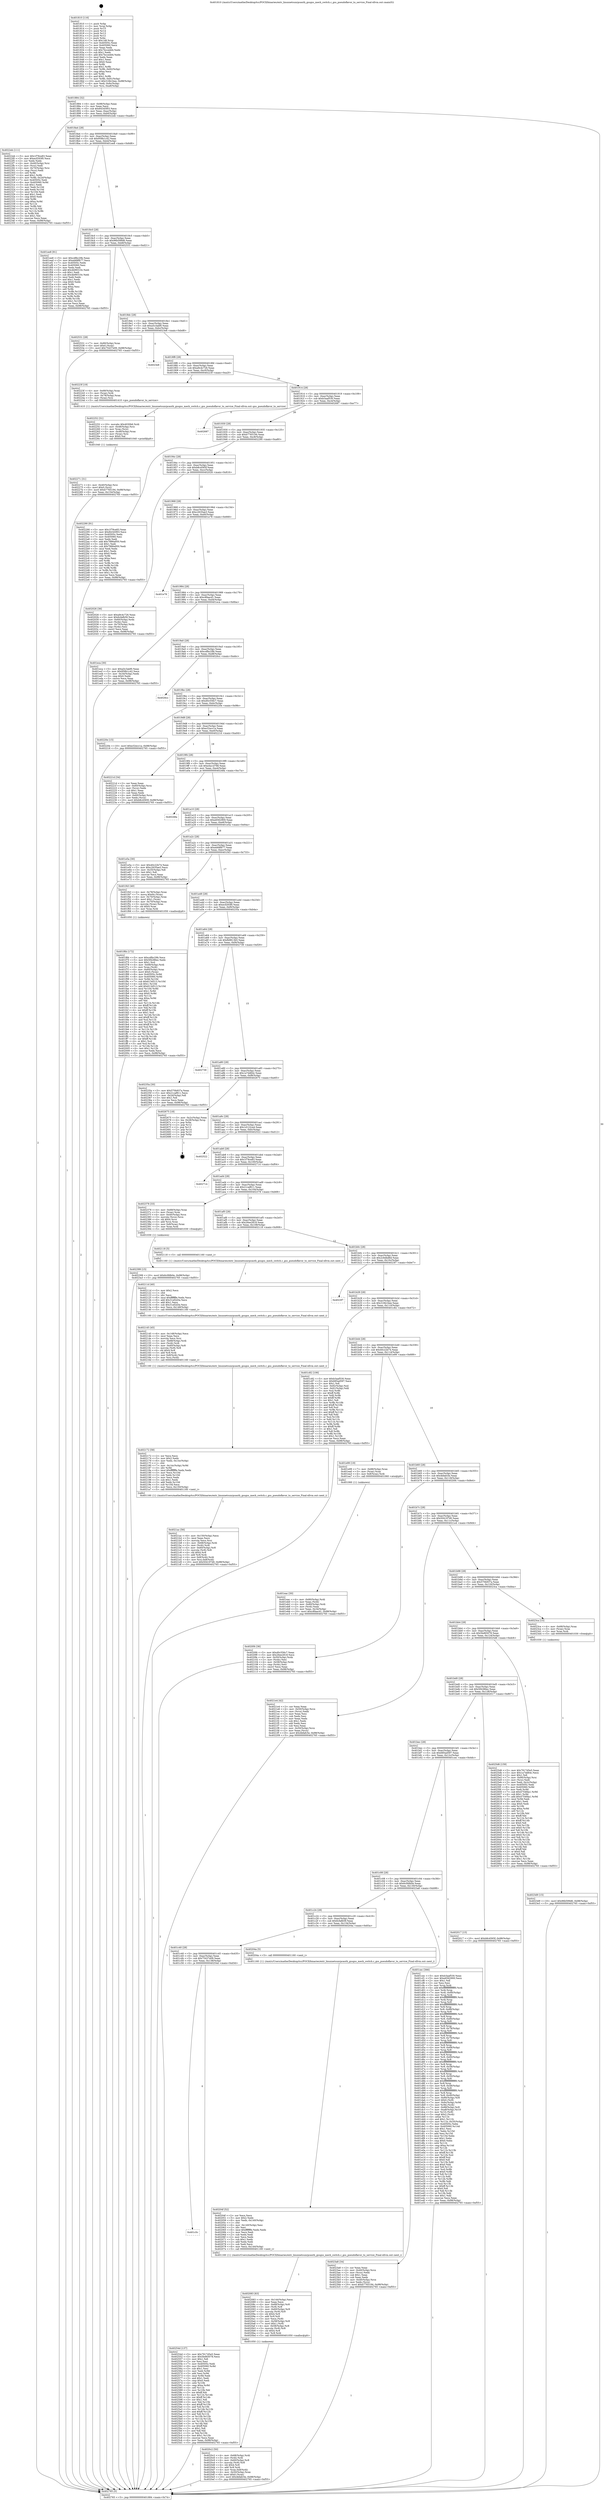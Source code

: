 digraph "0x401810" {
  label = "0x401810 (/mnt/c/Users/mathe/Desktop/tcc/POCII/binaries/extr_linuxnetsunrpcauth_gssgss_mech_switch.c_gss_pseudoflavor_to_service_Final-ollvm.out::main(0))"
  labelloc = "t"
  node[shape=record]

  Entry [label="",width=0.3,height=0.3,shape=circle,fillcolor=black,style=filled]
  "0x401884" [label="{
     0x401884 [32]\l
     | [instrs]\l
     &nbsp;&nbsp;0x401884 \<+6\>: mov -0x98(%rbp),%eax\l
     &nbsp;&nbsp;0x40188a \<+2\>: mov %eax,%ecx\l
     &nbsp;&nbsp;0x40188c \<+6\>: sub $0x84345f03,%ecx\l
     &nbsp;&nbsp;0x401892 \<+6\>: mov %eax,-0xac(%rbp)\l
     &nbsp;&nbsp;0x401898 \<+6\>: mov %ecx,-0xb0(%rbp)\l
     &nbsp;&nbsp;0x40189e \<+6\>: je 00000000004022eb \<main+0xadb\>\l
  }"]
  "0x4022eb" [label="{
     0x4022eb [111]\l
     | [instrs]\l
     &nbsp;&nbsp;0x4022eb \<+5\>: mov $0x1f78ce83,%eax\l
     &nbsp;&nbsp;0x4022f0 \<+5\>: mov $0xecf293f0,%ecx\l
     &nbsp;&nbsp;0x4022f5 \<+2\>: xor %edx,%edx\l
     &nbsp;&nbsp;0x4022f7 \<+4\>: mov -0x40(%rbp),%rsi\l
     &nbsp;&nbsp;0x4022fb \<+2\>: mov (%rsi),%edi\l
     &nbsp;&nbsp;0x4022fd \<+4\>: mov -0x70(%rbp),%rsi\l
     &nbsp;&nbsp;0x402301 \<+2\>: cmp (%rsi),%edi\l
     &nbsp;&nbsp;0x402303 \<+4\>: setl %r8b\l
     &nbsp;&nbsp;0x402307 \<+4\>: and $0x1,%r8b\l
     &nbsp;&nbsp;0x40230b \<+4\>: mov %r8b,-0x2d(%rbp)\l
     &nbsp;&nbsp;0x40230f \<+7\>: mov 0x40505c,%edi\l
     &nbsp;&nbsp;0x402316 \<+8\>: mov 0x405060,%r9d\l
     &nbsp;&nbsp;0x40231e \<+3\>: sub $0x1,%edx\l
     &nbsp;&nbsp;0x402321 \<+3\>: mov %edi,%r10d\l
     &nbsp;&nbsp;0x402324 \<+3\>: add %edx,%r10d\l
     &nbsp;&nbsp;0x402327 \<+4\>: imul %r10d,%edi\l
     &nbsp;&nbsp;0x40232b \<+3\>: and $0x1,%edi\l
     &nbsp;&nbsp;0x40232e \<+3\>: cmp $0x0,%edi\l
     &nbsp;&nbsp;0x402331 \<+4\>: sete %r8b\l
     &nbsp;&nbsp;0x402335 \<+4\>: cmp $0xa,%r9d\l
     &nbsp;&nbsp;0x402339 \<+4\>: setl %r11b\l
     &nbsp;&nbsp;0x40233d \<+3\>: mov %r8b,%bl\l
     &nbsp;&nbsp;0x402340 \<+3\>: and %r11b,%bl\l
     &nbsp;&nbsp;0x402343 \<+3\>: xor %r11b,%r8b\l
     &nbsp;&nbsp;0x402346 \<+3\>: or %r8b,%bl\l
     &nbsp;&nbsp;0x402349 \<+3\>: test $0x1,%bl\l
     &nbsp;&nbsp;0x40234c \<+3\>: cmovne %ecx,%eax\l
     &nbsp;&nbsp;0x40234f \<+6\>: mov %eax,-0x98(%rbp)\l
     &nbsp;&nbsp;0x402355 \<+5\>: jmp 0000000000402765 \<main+0xf55\>\l
  }"]
  "0x4018a4" [label="{
     0x4018a4 [28]\l
     | [instrs]\l
     &nbsp;&nbsp;0x4018a4 \<+5\>: jmp 00000000004018a9 \<main+0x99\>\l
     &nbsp;&nbsp;0x4018a9 \<+6\>: mov -0xac(%rbp),%eax\l
     &nbsp;&nbsp;0x4018af \<+5\>: sub $0x958b1c42,%eax\l
     &nbsp;&nbsp;0x4018b4 \<+6\>: mov %eax,-0xb4(%rbp)\l
     &nbsp;&nbsp;0x4018ba \<+6\>: je 0000000000401ee8 \<main+0x6d8\>\l
  }"]
  Exit [label="",width=0.3,height=0.3,shape=circle,fillcolor=black,style=filled,peripheries=2]
  "0x401ee8" [label="{
     0x401ee8 [91]\l
     | [instrs]\l
     &nbsp;&nbsp;0x401ee8 \<+5\>: mov $0xcdfbc29b,%eax\l
     &nbsp;&nbsp;0x401eed \<+5\>: mov $0xeb68fb77,%ecx\l
     &nbsp;&nbsp;0x401ef2 \<+7\>: mov 0x40505c,%edx\l
     &nbsp;&nbsp;0x401ef9 \<+7\>: mov 0x405060,%esi\l
     &nbsp;&nbsp;0x401f00 \<+2\>: mov %edx,%edi\l
     &nbsp;&nbsp;0x401f02 \<+6\>: add $0x4b99310c,%edi\l
     &nbsp;&nbsp;0x401f08 \<+3\>: sub $0x1,%edi\l
     &nbsp;&nbsp;0x401f0b \<+6\>: sub $0x4b99310c,%edi\l
     &nbsp;&nbsp;0x401f11 \<+3\>: imul %edi,%edx\l
     &nbsp;&nbsp;0x401f14 \<+3\>: and $0x1,%edx\l
     &nbsp;&nbsp;0x401f17 \<+3\>: cmp $0x0,%edx\l
     &nbsp;&nbsp;0x401f1a \<+4\>: sete %r8b\l
     &nbsp;&nbsp;0x401f1e \<+3\>: cmp $0xa,%esi\l
     &nbsp;&nbsp;0x401f21 \<+4\>: setl %r9b\l
     &nbsp;&nbsp;0x401f25 \<+3\>: mov %r8b,%r10b\l
     &nbsp;&nbsp;0x401f28 \<+3\>: and %r9b,%r10b\l
     &nbsp;&nbsp;0x401f2b \<+3\>: xor %r9b,%r8b\l
     &nbsp;&nbsp;0x401f2e \<+3\>: or %r8b,%r10b\l
     &nbsp;&nbsp;0x401f31 \<+4\>: test $0x1,%r10b\l
     &nbsp;&nbsp;0x401f35 \<+3\>: cmovne %ecx,%eax\l
     &nbsp;&nbsp;0x401f38 \<+6\>: mov %eax,-0x98(%rbp)\l
     &nbsp;&nbsp;0x401f3e \<+5\>: jmp 0000000000402765 \<main+0xf55\>\l
  }"]
  "0x4018c0" [label="{
     0x4018c0 [28]\l
     | [instrs]\l
     &nbsp;&nbsp;0x4018c0 \<+5\>: jmp 00000000004018c5 \<main+0xb5\>\l
     &nbsp;&nbsp;0x4018c5 \<+6\>: mov -0xac(%rbp),%eax\l
     &nbsp;&nbsp;0x4018cb \<+5\>: sub $0x96b599d6,%eax\l
     &nbsp;&nbsp;0x4018d0 \<+6\>: mov %eax,-0xb8(%rbp)\l
     &nbsp;&nbsp;0x4018d6 \<+6\>: je 0000000000402531 \<main+0xd21\>\l
  }"]
  "0x401c5c" [label="{
     0x401c5c\l
  }", style=dashed]
  "0x402531" [label="{
     0x402531 [28]\l
     | [instrs]\l
     &nbsp;&nbsp;0x402531 \<+7\>: mov -0x90(%rbp),%rax\l
     &nbsp;&nbsp;0x402538 \<+6\>: movl $0x0,(%rax)\l
     &nbsp;&nbsp;0x40253e \<+10\>: movl $0x75437e09,-0x98(%rbp)\l
     &nbsp;&nbsp;0x402548 \<+5\>: jmp 0000000000402765 \<main+0xf55\>\l
  }"]
  "0x4018dc" [label="{
     0x4018dc [28]\l
     | [instrs]\l
     &nbsp;&nbsp;0x4018dc \<+5\>: jmp 00000000004018e1 \<main+0xd1\>\l
     &nbsp;&nbsp;0x4018e1 \<+6\>: mov -0xac(%rbp),%eax\l
     &nbsp;&nbsp;0x4018e7 \<+5\>: sub $0xa5c3abf0,%eax\l
     &nbsp;&nbsp;0x4018ec \<+6\>: mov %eax,-0xbc(%rbp)\l
     &nbsp;&nbsp;0x4018f2 \<+6\>: je 00000000004023e8 \<main+0xbd8\>\l
  }"]
  "0x40254d" [label="{
     0x40254d [137]\l
     | [instrs]\l
     &nbsp;&nbsp;0x40254d \<+5\>: mov $0x7917d5e5,%eax\l
     &nbsp;&nbsp;0x402552 \<+5\>: mov $0x5bd65078,%ecx\l
     &nbsp;&nbsp;0x402557 \<+2\>: mov $0x1,%dl\l
     &nbsp;&nbsp;0x402559 \<+2\>: xor %esi,%esi\l
     &nbsp;&nbsp;0x40255b \<+7\>: mov 0x40505c,%edi\l
     &nbsp;&nbsp;0x402562 \<+8\>: mov 0x405060,%r8d\l
     &nbsp;&nbsp;0x40256a \<+3\>: sub $0x1,%esi\l
     &nbsp;&nbsp;0x40256d \<+3\>: mov %edi,%r9d\l
     &nbsp;&nbsp;0x402570 \<+3\>: add %esi,%r9d\l
     &nbsp;&nbsp;0x402573 \<+4\>: imul %r9d,%edi\l
     &nbsp;&nbsp;0x402577 \<+3\>: and $0x1,%edi\l
     &nbsp;&nbsp;0x40257a \<+3\>: cmp $0x0,%edi\l
     &nbsp;&nbsp;0x40257d \<+4\>: sete %r10b\l
     &nbsp;&nbsp;0x402581 \<+4\>: cmp $0xa,%r8d\l
     &nbsp;&nbsp;0x402585 \<+4\>: setl %r11b\l
     &nbsp;&nbsp;0x402589 \<+3\>: mov %r10b,%bl\l
     &nbsp;&nbsp;0x40258c \<+3\>: xor $0xff,%bl\l
     &nbsp;&nbsp;0x40258f \<+3\>: mov %r11b,%r14b\l
     &nbsp;&nbsp;0x402592 \<+4\>: xor $0xff,%r14b\l
     &nbsp;&nbsp;0x402596 \<+3\>: xor $0x1,%dl\l
     &nbsp;&nbsp;0x402599 \<+3\>: mov %bl,%r15b\l
     &nbsp;&nbsp;0x40259c \<+4\>: and $0xff,%r15b\l
     &nbsp;&nbsp;0x4025a0 \<+3\>: and %dl,%r10b\l
     &nbsp;&nbsp;0x4025a3 \<+3\>: mov %r14b,%r12b\l
     &nbsp;&nbsp;0x4025a6 \<+4\>: and $0xff,%r12b\l
     &nbsp;&nbsp;0x4025aa \<+3\>: and %dl,%r11b\l
     &nbsp;&nbsp;0x4025ad \<+3\>: or %r10b,%r15b\l
     &nbsp;&nbsp;0x4025b0 \<+3\>: or %r11b,%r12b\l
     &nbsp;&nbsp;0x4025b3 \<+3\>: xor %r12b,%r15b\l
     &nbsp;&nbsp;0x4025b6 \<+3\>: or %r14b,%bl\l
     &nbsp;&nbsp;0x4025b9 \<+3\>: xor $0xff,%bl\l
     &nbsp;&nbsp;0x4025bc \<+3\>: or $0x1,%dl\l
     &nbsp;&nbsp;0x4025bf \<+2\>: and %dl,%bl\l
     &nbsp;&nbsp;0x4025c1 \<+3\>: or %bl,%r15b\l
     &nbsp;&nbsp;0x4025c4 \<+4\>: test $0x1,%r15b\l
     &nbsp;&nbsp;0x4025c8 \<+3\>: cmovne %ecx,%eax\l
     &nbsp;&nbsp;0x4025cb \<+6\>: mov %eax,-0x98(%rbp)\l
     &nbsp;&nbsp;0x4025d1 \<+5\>: jmp 0000000000402765 \<main+0xf55\>\l
  }"]
  "0x4023e8" [label="{
     0x4023e8\l
  }", style=dashed]
  "0x4018f8" [label="{
     0x4018f8 [28]\l
     | [instrs]\l
     &nbsp;&nbsp;0x4018f8 \<+5\>: jmp 00000000004018fd \<main+0xed\>\l
     &nbsp;&nbsp;0x4018fd \<+6\>: mov -0xac(%rbp),%eax\l
     &nbsp;&nbsp;0x401903 \<+5\>: sub $0xa9c4c726,%eax\l
     &nbsp;&nbsp;0x401908 \<+6\>: mov %eax,-0xc0(%rbp)\l
     &nbsp;&nbsp;0x40190e \<+6\>: je 000000000040223f \<main+0xa2f\>\l
  }"]
  "0x4023d9" [label="{
     0x4023d9 [15]\l
     | [instrs]\l
     &nbsp;&nbsp;0x4023d9 \<+10\>: movl $0x96b599d6,-0x98(%rbp)\l
     &nbsp;&nbsp;0x4023e3 \<+5\>: jmp 0000000000402765 \<main+0xf55\>\l
  }"]
  "0x40223f" [label="{
     0x40223f [19]\l
     | [instrs]\l
     &nbsp;&nbsp;0x40223f \<+4\>: mov -0x68(%rbp),%rax\l
     &nbsp;&nbsp;0x402243 \<+3\>: mov (%rax),%rdi\l
     &nbsp;&nbsp;0x402246 \<+4\>: mov -0x78(%rbp),%rax\l
     &nbsp;&nbsp;0x40224a \<+3\>: mov (%rax),%rsi\l
     &nbsp;&nbsp;0x40224d \<+5\>: call 0000000000401410 \<gss_pseudoflavor_to_service\>\l
     | [calls]\l
     &nbsp;&nbsp;0x401410 \{1\} (/mnt/c/Users/mathe/Desktop/tcc/POCII/binaries/extr_linuxnetsunrpcauth_gssgss_mech_switch.c_gss_pseudoflavor_to_service_Final-ollvm.out::gss_pseudoflavor_to_service)\l
  }"]
  "0x401914" [label="{
     0x401914 [28]\l
     | [instrs]\l
     &nbsp;&nbsp;0x401914 \<+5\>: jmp 0000000000401919 \<main+0x109\>\l
     &nbsp;&nbsp;0x401919 \<+6\>: mov -0xac(%rbp),%eax\l
     &nbsp;&nbsp;0x40191f \<+5\>: sub $0xb3aaf530,%eax\l
     &nbsp;&nbsp;0x401924 \<+6\>: mov %eax,-0xc4(%rbp)\l
     &nbsp;&nbsp;0x40192a \<+6\>: je 0000000000402687 \<main+0xe77\>\l
  }"]
  "0x402399" [label="{
     0x402399 [15]\l
     | [instrs]\l
     &nbsp;&nbsp;0x402399 \<+10\>: movl $0x6c0fdb0e,-0x98(%rbp)\l
     &nbsp;&nbsp;0x4023a3 \<+5\>: jmp 0000000000402765 \<main+0xf55\>\l
  }"]
  "0x402687" [label="{
     0x402687\l
  }", style=dashed]
  "0x401930" [label="{
     0x401930 [28]\l
     | [instrs]\l
     &nbsp;&nbsp;0x401930 \<+5\>: jmp 0000000000401935 \<main+0x125\>\l
     &nbsp;&nbsp;0x401935 \<+6\>: mov -0xac(%rbp),%eax\l
     &nbsp;&nbsp;0x40193b \<+5\>: sub $0xb7765194,%eax\l
     &nbsp;&nbsp;0x401940 \<+6\>: mov %eax,-0xc8(%rbp)\l
     &nbsp;&nbsp;0x401946 \<+6\>: je 0000000000402290 \<main+0xa80\>\l
  }"]
  "0x402271" [label="{
     0x402271 [31]\l
     | [instrs]\l
     &nbsp;&nbsp;0x402271 \<+4\>: mov -0x40(%rbp),%rsi\l
     &nbsp;&nbsp;0x402275 \<+6\>: movl $0x0,(%rsi)\l
     &nbsp;&nbsp;0x40227b \<+10\>: movl $0xb7765194,-0x98(%rbp)\l
     &nbsp;&nbsp;0x402285 \<+6\>: mov %eax,-0x154(%rbp)\l
     &nbsp;&nbsp;0x40228b \<+5\>: jmp 0000000000402765 \<main+0xf55\>\l
  }"]
  "0x402290" [label="{
     0x402290 [91]\l
     | [instrs]\l
     &nbsp;&nbsp;0x402290 \<+5\>: mov $0x1f78ce83,%eax\l
     &nbsp;&nbsp;0x402295 \<+5\>: mov $0x84345f03,%ecx\l
     &nbsp;&nbsp;0x40229a \<+7\>: mov 0x40505c,%edx\l
     &nbsp;&nbsp;0x4022a1 \<+7\>: mov 0x405060,%esi\l
     &nbsp;&nbsp;0x4022a8 \<+2\>: mov %edx,%edi\l
     &nbsp;&nbsp;0x4022aa \<+6\>: add $0x7886a950,%edi\l
     &nbsp;&nbsp;0x4022b0 \<+3\>: sub $0x1,%edi\l
     &nbsp;&nbsp;0x4022b3 \<+6\>: sub $0x7886a950,%edi\l
     &nbsp;&nbsp;0x4022b9 \<+3\>: imul %edi,%edx\l
     &nbsp;&nbsp;0x4022bc \<+3\>: and $0x1,%edx\l
     &nbsp;&nbsp;0x4022bf \<+3\>: cmp $0x0,%edx\l
     &nbsp;&nbsp;0x4022c2 \<+4\>: sete %r8b\l
     &nbsp;&nbsp;0x4022c6 \<+3\>: cmp $0xa,%esi\l
     &nbsp;&nbsp;0x4022c9 \<+4\>: setl %r9b\l
     &nbsp;&nbsp;0x4022cd \<+3\>: mov %r8b,%r10b\l
     &nbsp;&nbsp;0x4022d0 \<+3\>: and %r9b,%r10b\l
     &nbsp;&nbsp;0x4022d3 \<+3\>: xor %r9b,%r8b\l
     &nbsp;&nbsp;0x4022d6 \<+3\>: or %r8b,%r10b\l
     &nbsp;&nbsp;0x4022d9 \<+4\>: test $0x1,%r10b\l
     &nbsp;&nbsp;0x4022dd \<+3\>: cmovne %ecx,%eax\l
     &nbsp;&nbsp;0x4022e0 \<+6\>: mov %eax,-0x98(%rbp)\l
     &nbsp;&nbsp;0x4022e6 \<+5\>: jmp 0000000000402765 \<main+0xf55\>\l
  }"]
  "0x40194c" [label="{
     0x40194c [28]\l
     | [instrs]\l
     &nbsp;&nbsp;0x40194c \<+5\>: jmp 0000000000401951 \<main+0x141\>\l
     &nbsp;&nbsp;0x401951 \<+6\>: mov -0xac(%rbp),%eax\l
     &nbsp;&nbsp;0x401957 \<+5\>: sub $0xb8c4565f,%eax\l
     &nbsp;&nbsp;0x40195c \<+6\>: mov %eax,-0xcc(%rbp)\l
     &nbsp;&nbsp;0x401962 \<+6\>: je 0000000000402026 \<main+0x816\>\l
  }"]
  "0x402252" [label="{
     0x402252 [31]\l
     | [instrs]\l
     &nbsp;&nbsp;0x402252 \<+10\>: movabs $0x4030b6,%rdi\l
     &nbsp;&nbsp;0x40225c \<+4\>: mov -0x48(%rbp),%rsi\l
     &nbsp;&nbsp;0x402260 \<+3\>: mov %rax,(%rsi)\l
     &nbsp;&nbsp;0x402263 \<+4\>: mov -0x48(%rbp),%rax\l
     &nbsp;&nbsp;0x402267 \<+3\>: mov (%rax),%rsi\l
     &nbsp;&nbsp;0x40226a \<+2\>: mov $0x0,%al\l
     &nbsp;&nbsp;0x40226c \<+5\>: call 0000000000401040 \<printf@plt\>\l
     | [calls]\l
     &nbsp;&nbsp;0x401040 \{1\} (unknown)\l
  }"]
  "0x402026" [label="{
     0x402026 [36]\l
     | [instrs]\l
     &nbsp;&nbsp;0x402026 \<+5\>: mov $0xa9c4c726,%eax\l
     &nbsp;&nbsp;0x40202b \<+5\>: mov $0x6cfafb59,%ecx\l
     &nbsp;&nbsp;0x402030 \<+4\>: mov -0x60(%rbp),%rdx\l
     &nbsp;&nbsp;0x402034 \<+2\>: mov (%rdx),%esi\l
     &nbsp;&nbsp;0x402036 \<+4\>: mov -0x70(%rbp),%rdx\l
     &nbsp;&nbsp;0x40203a \<+2\>: cmp (%rdx),%esi\l
     &nbsp;&nbsp;0x40203c \<+3\>: cmovl %ecx,%eax\l
     &nbsp;&nbsp;0x40203f \<+6\>: mov %eax,-0x98(%rbp)\l
     &nbsp;&nbsp;0x402045 \<+5\>: jmp 0000000000402765 \<main+0xf55\>\l
  }"]
  "0x401968" [label="{
     0x401968 [28]\l
     | [instrs]\l
     &nbsp;&nbsp;0x401968 \<+5\>: jmp 000000000040196d \<main+0x15d\>\l
     &nbsp;&nbsp;0x40196d \<+6\>: mov -0xac(%rbp),%eax\l
     &nbsp;&nbsp;0x401973 \<+5\>: sub $0xc2635ae3,%eax\l
     &nbsp;&nbsp;0x401978 \<+6\>: mov %eax,-0xd0(%rbp)\l
     &nbsp;&nbsp;0x40197e \<+6\>: je 0000000000401e78 \<main+0x668\>\l
  }"]
  "0x4021ac" [label="{
     0x4021ac [56]\l
     | [instrs]\l
     &nbsp;&nbsp;0x4021ac \<+6\>: mov -0x150(%rbp),%ecx\l
     &nbsp;&nbsp;0x4021b2 \<+3\>: imul %eax,%ecx\l
     &nbsp;&nbsp;0x4021b5 \<+3\>: movslq %ecx,%rsi\l
     &nbsp;&nbsp;0x4021b8 \<+4\>: mov -0x68(%rbp),%rdi\l
     &nbsp;&nbsp;0x4021bc \<+3\>: mov (%rdi),%rdi\l
     &nbsp;&nbsp;0x4021bf \<+4\>: mov -0x60(%rbp),%r8\l
     &nbsp;&nbsp;0x4021c3 \<+3\>: movslq (%r8),%r8\l
     &nbsp;&nbsp;0x4021c6 \<+4\>: shl $0x4,%r8\l
     &nbsp;&nbsp;0x4021ca \<+3\>: add %r8,%rdi\l
     &nbsp;&nbsp;0x4021cd \<+4\>: mov 0x8(%rdi),%rdi\l
     &nbsp;&nbsp;0x4021d1 \<+4\>: mov %rsi,0x8(%rdi)\l
     &nbsp;&nbsp;0x4021d5 \<+10\>: movl $0x504197d0,-0x98(%rbp)\l
     &nbsp;&nbsp;0x4021df \<+5\>: jmp 0000000000402765 \<main+0xf55\>\l
  }"]
  "0x401e78" [label="{
     0x401e78\l
  }", style=dashed]
  "0x401984" [label="{
     0x401984 [28]\l
     | [instrs]\l
     &nbsp;&nbsp;0x401984 \<+5\>: jmp 0000000000401989 \<main+0x179\>\l
     &nbsp;&nbsp;0x401989 \<+6\>: mov -0xac(%rbp),%eax\l
     &nbsp;&nbsp;0x40198f \<+5\>: sub $0xc8faacd1,%eax\l
     &nbsp;&nbsp;0x401994 \<+6\>: mov %eax,-0xd4(%rbp)\l
     &nbsp;&nbsp;0x40199a \<+6\>: je 0000000000401eca \<main+0x6ba\>\l
  }"]
  "0x402172" [label="{
     0x402172 [58]\l
     | [instrs]\l
     &nbsp;&nbsp;0x402172 \<+2\>: xor %ecx,%ecx\l
     &nbsp;&nbsp;0x402174 \<+5\>: mov $0x2,%edx\l
     &nbsp;&nbsp;0x402179 \<+6\>: mov %edx,-0x14c(%rbp)\l
     &nbsp;&nbsp;0x40217f \<+1\>: cltd\l
     &nbsp;&nbsp;0x402180 \<+7\>: mov -0x14c(%rbp),%r9d\l
     &nbsp;&nbsp;0x402187 \<+3\>: idiv %r9d\l
     &nbsp;&nbsp;0x40218a \<+6\>: imul $0xfffffffe,%edx,%edx\l
     &nbsp;&nbsp;0x402190 \<+3\>: mov %ecx,%r10d\l
     &nbsp;&nbsp;0x402193 \<+3\>: sub %edx,%r10d\l
     &nbsp;&nbsp;0x402196 \<+2\>: mov %ecx,%edx\l
     &nbsp;&nbsp;0x402198 \<+3\>: sub $0x1,%edx\l
     &nbsp;&nbsp;0x40219b \<+3\>: add %edx,%r10d\l
     &nbsp;&nbsp;0x40219e \<+3\>: sub %r10d,%ecx\l
     &nbsp;&nbsp;0x4021a1 \<+6\>: mov %ecx,-0x150(%rbp)\l
     &nbsp;&nbsp;0x4021a7 \<+5\>: call 0000000000401160 \<next_i\>\l
     | [calls]\l
     &nbsp;&nbsp;0x401160 \{1\} (/mnt/c/Users/mathe/Desktop/tcc/POCII/binaries/extr_linuxnetsunrpcauth_gssgss_mech_switch.c_gss_pseudoflavor_to_service_Final-ollvm.out::next_i)\l
  }"]
  "0x401eca" [label="{
     0x401eca [30]\l
     | [instrs]\l
     &nbsp;&nbsp;0x401eca \<+5\>: mov $0xa5c3abf0,%eax\l
     &nbsp;&nbsp;0x401ecf \<+5\>: mov $0x958b1c42,%ecx\l
     &nbsp;&nbsp;0x401ed4 \<+3\>: mov -0x34(%rbp),%edx\l
     &nbsp;&nbsp;0x401ed7 \<+3\>: cmp $0x0,%edx\l
     &nbsp;&nbsp;0x401eda \<+3\>: cmove %ecx,%eax\l
     &nbsp;&nbsp;0x401edd \<+6\>: mov %eax,-0x98(%rbp)\l
     &nbsp;&nbsp;0x401ee3 \<+5\>: jmp 0000000000402765 \<main+0xf55\>\l
  }"]
  "0x4019a0" [label="{
     0x4019a0 [28]\l
     | [instrs]\l
     &nbsp;&nbsp;0x4019a0 \<+5\>: jmp 00000000004019a5 \<main+0x195\>\l
     &nbsp;&nbsp;0x4019a5 \<+6\>: mov -0xac(%rbp),%eax\l
     &nbsp;&nbsp;0x4019ab \<+5\>: sub $0xcdfbc29b,%eax\l
     &nbsp;&nbsp;0x4019b0 \<+6\>: mov %eax,-0xd8(%rbp)\l
     &nbsp;&nbsp;0x4019b6 \<+6\>: je 00000000004026cc \<main+0xebc\>\l
  }"]
  "0x402145" [label="{
     0x402145 [45]\l
     | [instrs]\l
     &nbsp;&nbsp;0x402145 \<+6\>: mov -0x148(%rbp),%ecx\l
     &nbsp;&nbsp;0x40214b \<+3\>: imul %eax,%ecx\l
     &nbsp;&nbsp;0x40214e \<+3\>: movslq %ecx,%rsi\l
     &nbsp;&nbsp;0x402151 \<+4\>: mov -0x68(%rbp),%rdi\l
     &nbsp;&nbsp;0x402155 \<+3\>: mov (%rdi),%rdi\l
     &nbsp;&nbsp;0x402158 \<+4\>: mov -0x60(%rbp),%r8\l
     &nbsp;&nbsp;0x40215c \<+3\>: movslq (%r8),%r8\l
     &nbsp;&nbsp;0x40215f \<+4\>: shl $0x4,%r8\l
     &nbsp;&nbsp;0x402163 \<+3\>: add %r8,%rdi\l
     &nbsp;&nbsp;0x402166 \<+4\>: mov 0x8(%rdi),%rdi\l
     &nbsp;&nbsp;0x40216a \<+3\>: mov %rsi,(%rdi)\l
     &nbsp;&nbsp;0x40216d \<+5\>: call 0000000000401160 \<next_i\>\l
     | [calls]\l
     &nbsp;&nbsp;0x401160 \{1\} (/mnt/c/Users/mathe/Desktop/tcc/POCII/binaries/extr_linuxnetsunrpcauth_gssgss_mech_switch.c_gss_pseudoflavor_to_service_Final-ollvm.out::next_i)\l
  }"]
  "0x4026cc" [label="{
     0x4026cc\l
  }", style=dashed]
  "0x4019bc" [label="{
     0x4019bc [28]\l
     | [instrs]\l
     &nbsp;&nbsp;0x4019bc \<+5\>: jmp 00000000004019c1 \<main+0x1b1\>\l
     &nbsp;&nbsp;0x4019c1 \<+6\>: mov -0xac(%rbp),%eax\l
     &nbsp;&nbsp;0x4019c7 \<+5\>: sub $0xd0c556c7,%eax\l
     &nbsp;&nbsp;0x4019cc \<+6\>: mov %eax,-0xdc(%rbp)\l
     &nbsp;&nbsp;0x4019d2 \<+6\>: je 000000000040220e \<main+0x9fe\>\l
  }"]
  "0x40211d" [label="{
     0x40211d [40]\l
     | [instrs]\l
     &nbsp;&nbsp;0x40211d \<+5\>: mov $0x2,%ecx\l
     &nbsp;&nbsp;0x402122 \<+1\>: cltd\l
     &nbsp;&nbsp;0x402123 \<+2\>: idiv %ecx\l
     &nbsp;&nbsp;0x402125 \<+6\>: imul $0xfffffffe,%edx,%ecx\l
     &nbsp;&nbsp;0x40212b \<+6\>: add $0x31ef2d3e,%ecx\l
     &nbsp;&nbsp;0x402131 \<+3\>: add $0x1,%ecx\l
     &nbsp;&nbsp;0x402134 \<+6\>: sub $0x31ef2d3e,%ecx\l
     &nbsp;&nbsp;0x40213a \<+6\>: mov %ecx,-0x148(%rbp)\l
     &nbsp;&nbsp;0x402140 \<+5\>: call 0000000000401160 \<next_i\>\l
     | [calls]\l
     &nbsp;&nbsp;0x401160 \{1\} (/mnt/c/Users/mathe/Desktop/tcc/POCII/binaries/extr_linuxnetsunrpcauth_gssgss_mech_switch.c_gss_pseudoflavor_to_service_Final-ollvm.out::next_i)\l
  }"]
  "0x40220e" [label="{
     0x40220e [15]\l
     | [instrs]\l
     &nbsp;&nbsp;0x40220e \<+10\>: movl $0xe32ecc1a,-0x98(%rbp)\l
     &nbsp;&nbsp;0x402218 \<+5\>: jmp 0000000000402765 \<main+0xf55\>\l
  }"]
  "0x4019d8" [label="{
     0x4019d8 [28]\l
     | [instrs]\l
     &nbsp;&nbsp;0x4019d8 \<+5\>: jmp 00000000004019dd \<main+0x1cd\>\l
     &nbsp;&nbsp;0x4019dd \<+6\>: mov -0xac(%rbp),%eax\l
     &nbsp;&nbsp;0x4019e3 \<+5\>: sub $0xe32ecc1a,%eax\l
     &nbsp;&nbsp;0x4019e8 \<+6\>: mov %eax,-0xe0(%rbp)\l
     &nbsp;&nbsp;0x4019ee \<+6\>: je 000000000040221d \<main+0xa0d\>\l
  }"]
  "0x4020c2" [label="{
     0x4020c2 [50]\l
     | [instrs]\l
     &nbsp;&nbsp;0x4020c2 \<+4\>: mov -0x68(%rbp),%rdi\l
     &nbsp;&nbsp;0x4020c6 \<+3\>: mov (%rdi),%rdi\l
     &nbsp;&nbsp;0x4020c9 \<+4\>: mov -0x60(%rbp),%r8\l
     &nbsp;&nbsp;0x4020cd \<+3\>: movslq (%r8),%r8\l
     &nbsp;&nbsp;0x4020d0 \<+4\>: shl $0x4,%r8\l
     &nbsp;&nbsp;0x4020d4 \<+3\>: add %r8,%rdi\l
     &nbsp;&nbsp;0x4020d7 \<+4\>: mov %rax,0x8(%rdi)\l
     &nbsp;&nbsp;0x4020db \<+4\>: mov -0x50(%rbp),%rax\l
     &nbsp;&nbsp;0x4020df \<+6\>: movl $0x0,(%rax)\l
     &nbsp;&nbsp;0x4020e5 \<+10\>: movl $0x4bfafc5e,-0x98(%rbp)\l
     &nbsp;&nbsp;0x4020ef \<+5\>: jmp 0000000000402765 \<main+0xf55\>\l
  }"]
  "0x40221d" [label="{
     0x40221d [34]\l
     | [instrs]\l
     &nbsp;&nbsp;0x40221d \<+2\>: xor %eax,%eax\l
     &nbsp;&nbsp;0x40221f \<+4\>: mov -0x60(%rbp),%rcx\l
     &nbsp;&nbsp;0x402223 \<+2\>: mov (%rcx),%edx\l
     &nbsp;&nbsp;0x402225 \<+3\>: sub $0x1,%eax\l
     &nbsp;&nbsp;0x402228 \<+2\>: sub %eax,%edx\l
     &nbsp;&nbsp;0x40222a \<+4\>: mov -0x60(%rbp),%rcx\l
     &nbsp;&nbsp;0x40222e \<+2\>: mov %edx,(%rcx)\l
     &nbsp;&nbsp;0x402230 \<+10\>: movl $0xb8c4565f,-0x98(%rbp)\l
     &nbsp;&nbsp;0x40223a \<+5\>: jmp 0000000000402765 \<main+0xf55\>\l
  }"]
  "0x4019f4" [label="{
     0x4019f4 [28]\l
     | [instrs]\l
     &nbsp;&nbsp;0x4019f4 \<+5\>: jmp 00000000004019f9 \<main+0x1e9\>\l
     &nbsp;&nbsp;0x4019f9 \<+6\>: mov -0xac(%rbp),%eax\l
     &nbsp;&nbsp;0x4019ff \<+5\>: sub $0xe4a1d768,%eax\l
     &nbsp;&nbsp;0x401a04 \<+6\>: mov %eax,-0xe4(%rbp)\l
     &nbsp;&nbsp;0x401a0a \<+6\>: je 000000000040248a \<main+0xc7a\>\l
  }"]
  "0x402083" [label="{
     0x402083 [63]\l
     | [instrs]\l
     &nbsp;&nbsp;0x402083 \<+6\>: mov -0x144(%rbp),%ecx\l
     &nbsp;&nbsp;0x402089 \<+3\>: imul %eax,%ecx\l
     &nbsp;&nbsp;0x40208c \<+4\>: mov -0x68(%rbp),%r8\l
     &nbsp;&nbsp;0x402090 \<+3\>: mov (%r8),%r8\l
     &nbsp;&nbsp;0x402093 \<+4\>: mov -0x60(%rbp),%r9\l
     &nbsp;&nbsp;0x402097 \<+3\>: movslq (%r9),%r9\l
     &nbsp;&nbsp;0x40209a \<+4\>: shl $0x4,%r9\l
     &nbsp;&nbsp;0x40209e \<+3\>: add %r9,%r8\l
     &nbsp;&nbsp;0x4020a1 \<+3\>: mov %ecx,(%r8)\l
     &nbsp;&nbsp;0x4020a4 \<+4\>: mov -0x58(%rbp),%r8\l
     &nbsp;&nbsp;0x4020a8 \<+7\>: movl $0x1,(%r8)\l
     &nbsp;&nbsp;0x4020af \<+4\>: mov -0x58(%rbp),%r8\l
     &nbsp;&nbsp;0x4020b3 \<+3\>: movslq (%r8),%r8\l
     &nbsp;&nbsp;0x4020b6 \<+4\>: shl $0x4,%r8\l
     &nbsp;&nbsp;0x4020ba \<+3\>: mov %r8,%rdi\l
     &nbsp;&nbsp;0x4020bd \<+5\>: call 0000000000401050 \<malloc@plt\>\l
     | [calls]\l
     &nbsp;&nbsp;0x401050 \{1\} (unknown)\l
  }"]
  "0x40248a" [label="{
     0x40248a\l
  }", style=dashed]
  "0x401a10" [label="{
     0x401a10 [28]\l
     | [instrs]\l
     &nbsp;&nbsp;0x401a10 \<+5\>: jmp 0000000000401a15 \<main+0x205\>\l
     &nbsp;&nbsp;0x401a15 \<+6\>: mov -0xac(%rbp),%eax\l
     &nbsp;&nbsp;0x401a1b \<+5\>: sub $0xe6562900,%eax\l
     &nbsp;&nbsp;0x401a20 \<+6\>: mov %eax,-0xe8(%rbp)\l
     &nbsp;&nbsp;0x401a26 \<+6\>: je 0000000000401e5a \<main+0x64a\>\l
  }"]
  "0x40204f" [label="{
     0x40204f [52]\l
     | [instrs]\l
     &nbsp;&nbsp;0x40204f \<+2\>: xor %ecx,%ecx\l
     &nbsp;&nbsp;0x402051 \<+5\>: mov $0x2,%edx\l
     &nbsp;&nbsp;0x402056 \<+6\>: mov %edx,-0x140(%rbp)\l
     &nbsp;&nbsp;0x40205c \<+1\>: cltd\l
     &nbsp;&nbsp;0x40205d \<+6\>: mov -0x140(%rbp),%esi\l
     &nbsp;&nbsp;0x402063 \<+2\>: idiv %esi\l
     &nbsp;&nbsp;0x402065 \<+6\>: imul $0xfffffffe,%edx,%edx\l
     &nbsp;&nbsp;0x40206b \<+2\>: mov %ecx,%edi\l
     &nbsp;&nbsp;0x40206d \<+2\>: sub %edx,%edi\l
     &nbsp;&nbsp;0x40206f \<+2\>: mov %ecx,%edx\l
     &nbsp;&nbsp;0x402071 \<+3\>: sub $0x1,%edx\l
     &nbsp;&nbsp;0x402074 \<+2\>: add %edx,%edi\l
     &nbsp;&nbsp;0x402076 \<+2\>: sub %edi,%ecx\l
     &nbsp;&nbsp;0x402078 \<+6\>: mov %ecx,-0x144(%rbp)\l
     &nbsp;&nbsp;0x40207e \<+5\>: call 0000000000401160 \<next_i\>\l
     | [calls]\l
     &nbsp;&nbsp;0x401160 \{1\} (/mnt/c/Users/mathe/Desktop/tcc/POCII/binaries/extr_linuxnetsunrpcauth_gssgss_mech_switch.c_gss_pseudoflavor_to_service_Final-ollvm.out::next_i)\l
  }"]
  "0x401e5a" [label="{
     0x401e5a [30]\l
     | [instrs]\l
     &nbsp;&nbsp;0x401e5a \<+5\>: mov $0x40c22b74,%eax\l
     &nbsp;&nbsp;0x401e5f \<+5\>: mov $0xc2635ae3,%ecx\l
     &nbsp;&nbsp;0x401e64 \<+3\>: mov -0x35(%rbp),%dl\l
     &nbsp;&nbsp;0x401e67 \<+3\>: test $0x1,%dl\l
     &nbsp;&nbsp;0x401e6a \<+3\>: cmovne %ecx,%eax\l
     &nbsp;&nbsp;0x401e6d \<+6\>: mov %eax,-0x98(%rbp)\l
     &nbsp;&nbsp;0x401e73 \<+5\>: jmp 0000000000402765 \<main+0xf55\>\l
  }"]
  "0x401a2c" [label="{
     0x401a2c [28]\l
     | [instrs]\l
     &nbsp;&nbsp;0x401a2c \<+5\>: jmp 0000000000401a31 \<main+0x221\>\l
     &nbsp;&nbsp;0x401a31 \<+6\>: mov -0xac(%rbp),%eax\l
     &nbsp;&nbsp;0x401a37 \<+5\>: sub $0xeb68fb77,%eax\l
     &nbsp;&nbsp;0x401a3c \<+6\>: mov %eax,-0xec(%rbp)\l
     &nbsp;&nbsp;0x401a42 \<+6\>: je 0000000000401f43 \<main+0x733\>\l
  }"]
  "0x401c40" [label="{
     0x401c40 [28]\l
     | [instrs]\l
     &nbsp;&nbsp;0x401c40 \<+5\>: jmp 0000000000401c45 \<main+0x435\>\l
     &nbsp;&nbsp;0x401c45 \<+6\>: mov -0xac(%rbp),%eax\l
     &nbsp;&nbsp;0x401c4b \<+5\>: sub $0x75437e09,%eax\l
     &nbsp;&nbsp;0x401c50 \<+6\>: mov %eax,-0x138(%rbp)\l
     &nbsp;&nbsp;0x401c56 \<+6\>: je 000000000040254d \<main+0xd3d\>\l
  }"]
  "0x401f43" [label="{
     0x401f43 [40]\l
     | [instrs]\l
     &nbsp;&nbsp;0x401f43 \<+4\>: mov -0x78(%rbp),%rax\l
     &nbsp;&nbsp;0x401f47 \<+7\>: movq $0x64,(%rax)\l
     &nbsp;&nbsp;0x401f4e \<+4\>: mov -0x70(%rbp),%rax\l
     &nbsp;&nbsp;0x401f52 \<+6\>: movl $0x1,(%rax)\l
     &nbsp;&nbsp;0x401f58 \<+4\>: mov -0x70(%rbp),%rax\l
     &nbsp;&nbsp;0x401f5c \<+3\>: movslq (%rax),%rax\l
     &nbsp;&nbsp;0x401f5f \<+4\>: shl $0x4,%rax\l
     &nbsp;&nbsp;0x401f63 \<+3\>: mov %rax,%rdi\l
     &nbsp;&nbsp;0x401f66 \<+5\>: call 0000000000401050 \<malloc@plt\>\l
     | [calls]\l
     &nbsp;&nbsp;0x401050 \{1\} (unknown)\l
  }"]
  "0x401a48" [label="{
     0x401a48 [28]\l
     | [instrs]\l
     &nbsp;&nbsp;0x401a48 \<+5\>: jmp 0000000000401a4d \<main+0x23d\>\l
     &nbsp;&nbsp;0x401a4d \<+6\>: mov -0xac(%rbp),%eax\l
     &nbsp;&nbsp;0x401a53 \<+5\>: sub $0xecf293f0,%eax\l
     &nbsp;&nbsp;0x401a58 \<+6\>: mov %eax,-0xf0(%rbp)\l
     &nbsp;&nbsp;0x401a5e \<+6\>: je 000000000040235a \<main+0xb4a\>\l
  }"]
  "0x40204a" [label="{
     0x40204a [5]\l
     | [instrs]\l
     &nbsp;&nbsp;0x40204a \<+5\>: call 0000000000401160 \<next_i\>\l
     | [calls]\l
     &nbsp;&nbsp;0x401160 \{1\} (/mnt/c/Users/mathe/Desktop/tcc/POCII/binaries/extr_linuxnetsunrpcauth_gssgss_mech_switch.c_gss_pseudoflavor_to_service_Final-ollvm.out::next_i)\l
  }"]
  "0x40235a" [label="{
     0x40235a [30]\l
     | [instrs]\l
     &nbsp;&nbsp;0x40235a \<+5\>: mov $0x570b937a,%eax\l
     &nbsp;&nbsp;0x40235f \<+5\>: mov $0x21caf811,%ecx\l
     &nbsp;&nbsp;0x402364 \<+3\>: mov -0x2d(%rbp),%dl\l
     &nbsp;&nbsp;0x402367 \<+3\>: test $0x1,%dl\l
     &nbsp;&nbsp;0x40236a \<+3\>: cmovne %ecx,%eax\l
     &nbsp;&nbsp;0x40236d \<+6\>: mov %eax,-0x98(%rbp)\l
     &nbsp;&nbsp;0x402373 \<+5\>: jmp 0000000000402765 \<main+0xf55\>\l
  }"]
  "0x401a64" [label="{
     0x401a64 [28]\l
     | [instrs]\l
     &nbsp;&nbsp;0x401a64 \<+5\>: jmp 0000000000401a69 \<main+0x259\>\l
     &nbsp;&nbsp;0x401a69 \<+6\>: mov -0xac(%rbp),%eax\l
     &nbsp;&nbsp;0x401a6f \<+5\>: sub $0xfb9813b5,%eax\l
     &nbsp;&nbsp;0x401a74 \<+6\>: mov %eax,-0xf4(%rbp)\l
     &nbsp;&nbsp;0x401a7a \<+6\>: je 0000000000402739 \<main+0xf29\>\l
  }"]
  "0x401c24" [label="{
     0x401c24 [28]\l
     | [instrs]\l
     &nbsp;&nbsp;0x401c24 \<+5\>: jmp 0000000000401c29 \<main+0x419\>\l
     &nbsp;&nbsp;0x401c29 \<+6\>: mov -0xac(%rbp),%eax\l
     &nbsp;&nbsp;0x401c2f \<+5\>: sub $0x6cfafb59,%eax\l
     &nbsp;&nbsp;0x401c34 \<+6\>: mov %eax,-0x134(%rbp)\l
     &nbsp;&nbsp;0x401c3a \<+6\>: je 000000000040204a \<main+0x83a\>\l
  }"]
  "0x402739" [label="{
     0x402739\l
  }", style=dashed]
  "0x401a80" [label="{
     0x401a80 [28]\l
     | [instrs]\l
     &nbsp;&nbsp;0x401a80 \<+5\>: jmp 0000000000401a85 \<main+0x275\>\l
     &nbsp;&nbsp;0x401a85 \<+6\>: mov -0xac(%rbp),%eax\l
     &nbsp;&nbsp;0x401a8b \<+5\>: sub $0x1a7dd64c,%eax\l
     &nbsp;&nbsp;0x401a90 \<+6\>: mov %eax,-0xf8(%rbp)\l
     &nbsp;&nbsp;0x401a96 \<+6\>: je 0000000000402675 \<main+0xe65\>\l
  }"]
  "0x4023a8" [label="{
     0x4023a8 [34]\l
     | [instrs]\l
     &nbsp;&nbsp;0x4023a8 \<+2\>: xor %eax,%eax\l
     &nbsp;&nbsp;0x4023aa \<+4\>: mov -0x40(%rbp),%rcx\l
     &nbsp;&nbsp;0x4023ae \<+2\>: mov (%rcx),%edx\l
     &nbsp;&nbsp;0x4023b0 \<+3\>: sub $0x1,%eax\l
     &nbsp;&nbsp;0x4023b3 \<+2\>: sub %eax,%edx\l
     &nbsp;&nbsp;0x4023b5 \<+4\>: mov -0x40(%rbp),%rcx\l
     &nbsp;&nbsp;0x4023b9 \<+2\>: mov %edx,(%rcx)\l
     &nbsp;&nbsp;0x4023bb \<+10\>: movl $0xb7765194,-0x98(%rbp)\l
     &nbsp;&nbsp;0x4023c5 \<+5\>: jmp 0000000000402765 \<main+0xf55\>\l
  }"]
  "0x402675" [label="{
     0x402675 [18]\l
     | [instrs]\l
     &nbsp;&nbsp;0x402675 \<+3\>: mov -0x2c(%rbp),%eax\l
     &nbsp;&nbsp;0x402678 \<+4\>: lea -0x28(%rbp),%rsp\l
     &nbsp;&nbsp;0x40267c \<+1\>: pop %rbx\l
     &nbsp;&nbsp;0x40267d \<+2\>: pop %r12\l
     &nbsp;&nbsp;0x40267f \<+2\>: pop %r13\l
     &nbsp;&nbsp;0x402681 \<+2\>: pop %r14\l
     &nbsp;&nbsp;0x402683 \<+2\>: pop %r15\l
     &nbsp;&nbsp;0x402685 \<+1\>: pop %rbp\l
     &nbsp;&nbsp;0x402686 \<+1\>: ret\l
  }"]
  "0x401a9c" [label="{
     0x401a9c [28]\l
     | [instrs]\l
     &nbsp;&nbsp;0x401a9c \<+5\>: jmp 0000000000401aa1 \<main+0x291\>\l
     &nbsp;&nbsp;0x401aa1 \<+6\>: mov -0xac(%rbp),%eax\l
     &nbsp;&nbsp;0x401aa7 \<+5\>: sub $0x1d122ca4,%eax\l
     &nbsp;&nbsp;0x401aac \<+6\>: mov %eax,-0xfc(%rbp)\l
     &nbsp;&nbsp;0x401ab2 \<+6\>: je 0000000000402522 \<main+0xd12\>\l
  }"]
  "0x401f6b" [label="{
     0x401f6b [172]\l
     | [instrs]\l
     &nbsp;&nbsp;0x401f6b \<+5\>: mov $0xcdfbc29b,%ecx\l
     &nbsp;&nbsp;0x401f70 \<+5\>: mov $0x5f4286ec,%edx\l
     &nbsp;&nbsp;0x401f75 \<+3\>: mov $0x1,%sil\l
     &nbsp;&nbsp;0x401f78 \<+4\>: mov -0x68(%rbp),%rdi\l
     &nbsp;&nbsp;0x401f7c \<+3\>: mov %rax,(%rdi)\l
     &nbsp;&nbsp;0x401f7f \<+4\>: mov -0x60(%rbp),%rax\l
     &nbsp;&nbsp;0x401f83 \<+6\>: movl $0x0,(%rax)\l
     &nbsp;&nbsp;0x401f89 \<+8\>: mov 0x40505c,%r8d\l
     &nbsp;&nbsp;0x401f91 \<+8\>: mov 0x405060,%r9d\l
     &nbsp;&nbsp;0x401f99 \<+3\>: mov %r8d,%r10d\l
     &nbsp;&nbsp;0x401f9c \<+7\>: sub $0x613d513,%r10d\l
     &nbsp;&nbsp;0x401fa3 \<+4\>: sub $0x1,%r10d\l
     &nbsp;&nbsp;0x401fa7 \<+7\>: add $0x613d513,%r10d\l
     &nbsp;&nbsp;0x401fae \<+4\>: imul %r10d,%r8d\l
     &nbsp;&nbsp;0x401fb2 \<+4\>: and $0x1,%r8d\l
     &nbsp;&nbsp;0x401fb6 \<+4\>: cmp $0x0,%r8d\l
     &nbsp;&nbsp;0x401fba \<+4\>: sete %r11b\l
     &nbsp;&nbsp;0x401fbe \<+4\>: cmp $0xa,%r9d\l
     &nbsp;&nbsp;0x401fc2 \<+3\>: setl %bl\l
     &nbsp;&nbsp;0x401fc5 \<+3\>: mov %r11b,%r14b\l
     &nbsp;&nbsp;0x401fc8 \<+4\>: xor $0xff,%r14b\l
     &nbsp;&nbsp;0x401fcc \<+3\>: mov %bl,%r15b\l
     &nbsp;&nbsp;0x401fcf \<+4\>: xor $0xff,%r15b\l
     &nbsp;&nbsp;0x401fd3 \<+4\>: xor $0x1,%sil\l
     &nbsp;&nbsp;0x401fd7 \<+3\>: mov %r14b,%r12b\l
     &nbsp;&nbsp;0x401fda \<+4\>: and $0xff,%r12b\l
     &nbsp;&nbsp;0x401fde \<+3\>: and %sil,%r11b\l
     &nbsp;&nbsp;0x401fe1 \<+3\>: mov %r15b,%r13b\l
     &nbsp;&nbsp;0x401fe4 \<+4\>: and $0xff,%r13b\l
     &nbsp;&nbsp;0x401fe8 \<+3\>: and %sil,%bl\l
     &nbsp;&nbsp;0x401feb \<+3\>: or %r11b,%r12b\l
     &nbsp;&nbsp;0x401fee \<+3\>: or %bl,%r13b\l
     &nbsp;&nbsp;0x401ff1 \<+3\>: xor %r13b,%r12b\l
     &nbsp;&nbsp;0x401ff4 \<+3\>: or %r15b,%r14b\l
     &nbsp;&nbsp;0x401ff7 \<+4\>: xor $0xff,%r14b\l
     &nbsp;&nbsp;0x401ffb \<+4\>: or $0x1,%sil\l
     &nbsp;&nbsp;0x401fff \<+3\>: and %sil,%r14b\l
     &nbsp;&nbsp;0x402002 \<+3\>: or %r14b,%r12b\l
     &nbsp;&nbsp;0x402005 \<+4\>: test $0x1,%r12b\l
     &nbsp;&nbsp;0x402009 \<+3\>: cmovne %edx,%ecx\l
     &nbsp;&nbsp;0x40200c \<+6\>: mov %ecx,-0x98(%rbp)\l
     &nbsp;&nbsp;0x402012 \<+5\>: jmp 0000000000402765 \<main+0xf55\>\l
  }"]
  "0x402522" [label="{
     0x402522\l
  }", style=dashed]
  "0x401ab8" [label="{
     0x401ab8 [28]\l
     | [instrs]\l
     &nbsp;&nbsp;0x401ab8 \<+5\>: jmp 0000000000401abd \<main+0x2ad\>\l
     &nbsp;&nbsp;0x401abd \<+6\>: mov -0xac(%rbp),%eax\l
     &nbsp;&nbsp;0x401ac3 \<+5\>: sub $0x1f78ce83,%eax\l
     &nbsp;&nbsp;0x401ac8 \<+6\>: mov %eax,-0x100(%rbp)\l
     &nbsp;&nbsp;0x401ace \<+6\>: je 0000000000402714 \<main+0xf04\>\l
  }"]
  "0x401eac" [label="{
     0x401eac [30]\l
     | [instrs]\l
     &nbsp;&nbsp;0x401eac \<+4\>: mov -0x80(%rbp),%rdi\l
     &nbsp;&nbsp;0x401eb0 \<+2\>: mov %eax,(%rdi)\l
     &nbsp;&nbsp;0x401eb2 \<+4\>: mov -0x80(%rbp),%rdi\l
     &nbsp;&nbsp;0x401eb6 \<+2\>: mov (%rdi),%eax\l
     &nbsp;&nbsp;0x401eb8 \<+3\>: mov %eax,-0x34(%rbp)\l
     &nbsp;&nbsp;0x401ebb \<+10\>: movl $0xc8faacd1,-0x98(%rbp)\l
     &nbsp;&nbsp;0x401ec5 \<+5\>: jmp 0000000000402765 \<main+0xf55\>\l
  }"]
  "0x402714" [label="{
     0x402714\l
  }", style=dashed]
  "0x401ad4" [label="{
     0x401ad4 [28]\l
     | [instrs]\l
     &nbsp;&nbsp;0x401ad4 \<+5\>: jmp 0000000000401ad9 \<main+0x2c9\>\l
     &nbsp;&nbsp;0x401ad9 \<+6\>: mov -0xac(%rbp),%eax\l
     &nbsp;&nbsp;0x401adf \<+5\>: sub $0x21caf811,%eax\l
     &nbsp;&nbsp;0x401ae4 \<+6\>: mov %eax,-0x104(%rbp)\l
     &nbsp;&nbsp;0x401aea \<+6\>: je 0000000000402378 \<main+0xb68\>\l
  }"]
  "0x401c08" [label="{
     0x401c08 [28]\l
     | [instrs]\l
     &nbsp;&nbsp;0x401c08 \<+5\>: jmp 0000000000401c0d \<main+0x3fd\>\l
     &nbsp;&nbsp;0x401c0d \<+6\>: mov -0xac(%rbp),%eax\l
     &nbsp;&nbsp;0x401c13 \<+5\>: sub $0x6c0fdb0e,%eax\l
     &nbsp;&nbsp;0x401c18 \<+6\>: mov %eax,-0x130(%rbp)\l
     &nbsp;&nbsp;0x401c1e \<+6\>: je 00000000004023a8 \<main+0xb98\>\l
  }"]
  "0x402378" [label="{
     0x402378 [33]\l
     | [instrs]\l
     &nbsp;&nbsp;0x402378 \<+4\>: mov -0x68(%rbp),%rax\l
     &nbsp;&nbsp;0x40237c \<+3\>: mov (%rax),%rax\l
     &nbsp;&nbsp;0x40237f \<+4\>: mov -0x40(%rbp),%rcx\l
     &nbsp;&nbsp;0x402383 \<+3\>: movslq (%rcx),%rcx\l
     &nbsp;&nbsp;0x402386 \<+4\>: shl $0x4,%rcx\l
     &nbsp;&nbsp;0x40238a \<+3\>: add %rcx,%rax\l
     &nbsp;&nbsp;0x40238d \<+4\>: mov 0x8(%rax),%rax\l
     &nbsp;&nbsp;0x402391 \<+3\>: mov %rax,%rdi\l
     &nbsp;&nbsp;0x402394 \<+5\>: call 0000000000401030 \<free@plt\>\l
     | [calls]\l
     &nbsp;&nbsp;0x401030 \{1\} (unknown)\l
  }"]
  "0x401af0" [label="{
     0x401af0 [28]\l
     | [instrs]\l
     &nbsp;&nbsp;0x401af0 \<+5\>: jmp 0000000000401af5 \<main+0x2e5\>\l
     &nbsp;&nbsp;0x401af5 \<+6\>: mov -0xac(%rbp),%eax\l
     &nbsp;&nbsp;0x401afb \<+5\>: sub $0x26ee2818,%eax\l
     &nbsp;&nbsp;0x401b00 \<+6\>: mov %eax,-0x108(%rbp)\l
     &nbsp;&nbsp;0x401b06 \<+6\>: je 0000000000402118 \<main+0x908\>\l
  }"]
  "0x401cec" [label="{
     0x401cec [366]\l
     | [instrs]\l
     &nbsp;&nbsp;0x401cec \<+5\>: mov $0xb3aaf530,%eax\l
     &nbsp;&nbsp;0x401cf1 \<+5\>: mov $0xe6562900,%ecx\l
     &nbsp;&nbsp;0x401cf6 \<+2\>: mov $0x1,%dl\l
     &nbsp;&nbsp;0x401cf8 \<+2\>: xor %esi,%esi\l
     &nbsp;&nbsp;0x401cfa \<+3\>: mov %rsp,%rdi\l
     &nbsp;&nbsp;0x401cfd \<+4\>: add $0xfffffffffffffff0,%rdi\l
     &nbsp;&nbsp;0x401d01 \<+3\>: mov %rdi,%rsp\l
     &nbsp;&nbsp;0x401d04 \<+7\>: mov %rdi,-0x90(%rbp)\l
     &nbsp;&nbsp;0x401d0b \<+3\>: mov %rsp,%rdi\l
     &nbsp;&nbsp;0x401d0e \<+4\>: add $0xfffffffffffffff0,%rdi\l
     &nbsp;&nbsp;0x401d12 \<+3\>: mov %rdi,%rsp\l
     &nbsp;&nbsp;0x401d15 \<+3\>: mov %rsp,%r8\l
     &nbsp;&nbsp;0x401d18 \<+4\>: add $0xfffffffffffffff0,%r8\l
     &nbsp;&nbsp;0x401d1c \<+3\>: mov %r8,%rsp\l
     &nbsp;&nbsp;0x401d1f \<+7\>: mov %r8,-0x88(%rbp)\l
     &nbsp;&nbsp;0x401d26 \<+3\>: mov %rsp,%r8\l
     &nbsp;&nbsp;0x401d29 \<+4\>: add $0xfffffffffffffff0,%r8\l
     &nbsp;&nbsp;0x401d2d \<+3\>: mov %r8,%rsp\l
     &nbsp;&nbsp;0x401d30 \<+4\>: mov %r8,-0x80(%rbp)\l
     &nbsp;&nbsp;0x401d34 \<+3\>: mov %rsp,%r8\l
     &nbsp;&nbsp;0x401d37 \<+4\>: add $0xfffffffffffffff0,%r8\l
     &nbsp;&nbsp;0x401d3b \<+3\>: mov %r8,%rsp\l
     &nbsp;&nbsp;0x401d3e \<+4\>: mov %r8,-0x78(%rbp)\l
     &nbsp;&nbsp;0x401d42 \<+3\>: mov %rsp,%r8\l
     &nbsp;&nbsp;0x401d45 \<+4\>: add $0xfffffffffffffff0,%r8\l
     &nbsp;&nbsp;0x401d49 \<+3\>: mov %r8,%rsp\l
     &nbsp;&nbsp;0x401d4c \<+4\>: mov %r8,-0x70(%rbp)\l
     &nbsp;&nbsp;0x401d50 \<+3\>: mov %rsp,%r8\l
     &nbsp;&nbsp;0x401d53 \<+4\>: add $0xfffffffffffffff0,%r8\l
     &nbsp;&nbsp;0x401d57 \<+3\>: mov %r8,%rsp\l
     &nbsp;&nbsp;0x401d5a \<+4\>: mov %r8,-0x68(%rbp)\l
     &nbsp;&nbsp;0x401d5e \<+3\>: mov %rsp,%r8\l
     &nbsp;&nbsp;0x401d61 \<+4\>: add $0xfffffffffffffff0,%r8\l
     &nbsp;&nbsp;0x401d65 \<+3\>: mov %r8,%rsp\l
     &nbsp;&nbsp;0x401d68 \<+4\>: mov %r8,-0x60(%rbp)\l
     &nbsp;&nbsp;0x401d6c \<+3\>: mov %rsp,%r8\l
     &nbsp;&nbsp;0x401d6f \<+4\>: add $0xfffffffffffffff0,%r8\l
     &nbsp;&nbsp;0x401d73 \<+3\>: mov %r8,%rsp\l
     &nbsp;&nbsp;0x401d76 \<+4\>: mov %r8,-0x58(%rbp)\l
     &nbsp;&nbsp;0x401d7a \<+3\>: mov %rsp,%r8\l
     &nbsp;&nbsp;0x401d7d \<+4\>: add $0xfffffffffffffff0,%r8\l
     &nbsp;&nbsp;0x401d81 \<+3\>: mov %r8,%rsp\l
     &nbsp;&nbsp;0x401d84 \<+4\>: mov %r8,-0x50(%rbp)\l
     &nbsp;&nbsp;0x401d88 \<+3\>: mov %rsp,%r8\l
     &nbsp;&nbsp;0x401d8b \<+4\>: add $0xfffffffffffffff0,%r8\l
     &nbsp;&nbsp;0x401d8f \<+3\>: mov %r8,%rsp\l
     &nbsp;&nbsp;0x401d92 \<+4\>: mov %r8,-0x48(%rbp)\l
     &nbsp;&nbsp;0x401d96 \<+3\>: mov %rsp,%r8\l
     &nbsp;&nbsp;0x401d99 \<+4\>: add $0xfffffffffffffff0,%r8\l
     &nbsp;&nbsp;0x401d9d \<+3\>: mov %r8,%rsp\l
     &nbsp;&nbsp;0x401da0 \<+4\>: mov %r8,-0x40(%rbp)\l
     &nbsp;&nbsp;0x401da4 \<+7\>: mov -0x90(%rbp),%r8\l
     &nbsp;&nbsp;0x401dab \<+7\>: movl $0x0,(%r8)\l
     &nbsp;&nbsp;0x401db2 \<+7\>: mov -0x9c(%rbp),%r9d\l
     &nbsp;&nbsp;0x401db9 \<+3\>: mov %r9d,(%rdi)\l
     &nbsp;&nbsp;0x401dbc \<+7\>: mov -0x88(%rbp),%r8\l
     &nbsp;&nbsp;0x401dc3 \<+7\>: mov -0xa8(%rbp),%r10\l
     &nbsp;&nbsp;0x401dca \<+3\>: mov %r10,(%r8)\l
     &nbsp;&nbsp;0x401dcd \<+3\>: cmpl $0x2,(%rdi)\l
     &nbsp;&nbsp;0x401dd0 \<+4\>: setne %r11b\l
     &nbsp;&nbsp;0x401dd4 \<+4\>: and $0x1,%r11b\l
     &nbsp;&nbsp;0x401dd8 \<+4\>: mov %r11b,-0x35(%rbp)\l
     &nbsp;&nbsp;0x401ddc \<+7\>: mov 0x40505c,%ebx\l
     &nbsp;&nbsp;0x401de3 \<+8\>: mov 0x405060,%r14d\l
     &nbsp;&nbsp;0x401deb \<+3\>: sub $0x1,%esi\l
     &nbsp;&nbsp;0x401dee \<+3\>: mov %ebx,%r15d\l
     &nbsp;&nbsp;0x401df1 \<+3\>: add %esi,%r15d\l
     &nbsp;&nbsp;0x401df4 \<+4\>: imul %r15d,%ebx\l
     &nbsp;&nbsp;0x401df8 \<+3\>: and $0x1,%ebx\l
     &nbsp;&nbsp;0x401dfb \<+3\>: cmp $0x0,%ebx\l
     &nbsp;&nbsp;0x401dfe \<+4\>: sete %r11b\l
     &nbsp;&nbsp;0x401e02 \<+4\>: cmp $0xa,%r14d\l
     &nbsp;&nbsp;0x401e06 \<+4\>: setl %r12b\l
     &nbsp;&nbsp;0x401e0a \<+3\>: mov %r11b,%r13b\l
     &nbsp;&nbsp;0x401e0d \<+4\>: xor $0xff,%r13b\l
     &nbsp;&nbsp;0x401e11 \<+3\>: mov %r12b,%sil\l
     &nbsp;&nbsp;0x401e14 \<+4\>: xor $0xff,%sil\l
     &nbsp;&nbsp;0x401e18 \<+3\>: xor $0x0,%dl\l
     &nbsp;&nbsp;0x401e1b \<+3\>: mov %r13b,%dil\l
     &nbsp;&nbsp;0x401e1e \<+4\>: and $0x0,%dil\l
     &nbsp;&nbsp;0x401e22 \<+3\>: and %dl,%r11b\l
     &nbsp;&nbsp;0x401e25 \<+3\>: mov %sil,%r8b\l
     &nbsp;&nbsp;0x401e28 \<+4\>: and $0x0,%r8b\l
     &nbsp;&nbsp;0x401e2c \<+3\>: and %dl,%r12b\l
     &nbsp;&nbsp;0x401e2f \<+3\>: or %r11b,%dil\l
     &nbsp;&nbsp;0x401e32 \<+3\>: or %r12b,%r8b\l
     &nbsp;&nbsp;0x401e35 \<+3\>: xor %r8b,%dil\l
     &nbsp;&nbsp;0x401e38 \<+3\>: or %sil,%r13b\l
     &nbsp;&nbsp;0x401e3b \<+4\>: xor $0xff,%r13b\l
     &nbsp;&nbsp;0x401e3f \<+3\>: or $0x0,%dl\l
     &nbsp;&nbsp;0x401e42 \<+3\>: and %dl,%r13b\l
     &nbsp;&nbsp;0x401e45 \<+3\>: or %r13b,%dil\l
     &nbsp;&nbsp;0x401e48 \<+4\>: test $0x1,%dil\l
     &nbsp;&nbsp;0x401e4c \<+3\>: cmovne %ecx,%eax\l
     &nbsp;&nbsp;0x401e4f \<+6\>: mov %eax,-0x98(%rbp)\l
     &nbsp;&nbsp;0x401e55 \<+5\>: jmp 0000000000402765 \<main+0xf55\>\l
  }"]
  "0x402118" [label="{
     0x402118 [5]\l
     | [instrs]\l
     &nbsp;&nbsp;0x402118 \<+5\>: call 0000000000401160 \<next_i\>\l
     | [calls]\l
     &nbsp;&nbsp;0x401160 \{1\} (/mnt/c/Users/mathe/Desktop/tcc/POCII/binaries/extr_linuxnetsunrpcauth_gssgss_mech_switch.c_gss_pseudoflavor_to_service_Final-ollvm.out::next_i)\l
  }"]
  "0x401b0c" [label="{
     0x401b0c [28]\l
     | [instrs]\l
     &nbsp;&nbsp;0x401b0c \<+5\>: jmp 0000000000401b11 \<main+0x301\>\l
     &nbsp;&nbsp;0x401b11 \<+6\>: mov -0xac(%rbp),%eax\l
     &nbsp;&nbsp;0x401b17 \<+5\>: sub $0x2c6dbd6d,%eax\l
     &nbsp;&nbsp;0x401b1c \<+6\>: mov %eax,-0x10c(%rbp)\l
     &nbsp;&nbsp;0x401b22 \<+6\>: je 00000000004023f7 \<main+0xbe7\>\l
  }"]
  "0x401bec" [label="{
     0x401bec [28]\l
     | [instrs]\l
     &nbsp;&nbsp;0x401bec \<+5\>: jmp 0000000000401bf1 \<main+0x3e1\>\l
     &nbsp;&nbsp;0x401bf1 \<+6\>: mov -0xac(%rbp),%eax\l
     &nbsp;&nbsp;0x401bf7 \<+5\>: sub $0x685ad597,%eax\l
     &nbsp;&nbsp;0x401bfc \<+6\>: mov %eax,-0x12c(%rbp)\l
     &nbsp;&nbsp;0x401c02 \<+6\>: je 0000000000401cec \<main+0x4dc\>\l
  }"]
  "0x4023f7" [label="{
     0x4023f7\l
  }", style=dashed]
  "0x401b28" [label="{
     0x401b28 [28]\l
     | [instrs]\l
     &nbsp;&nbsp;0x401b28 \<+5\>: jmp 0000000000401b2d \<main+0x31d\>\l
     &nbsp;&nbsp;0x401b2d \<+6\>: mov -0xac(%rbp),%eax\l
     &nbsp;&nbsp;0x401b33 \<+5\>: sub $0x316b1bee,%eax\l
     &nbsp;&nbsp;0x401b38 \<+6\>: mov %eax,-0x110(%rbp)\l
     &nbsp;&nbsp;0x401b3e \<+6\>: je 0000000000401c82 \<main+0x472\>\l
  }"]
  "0x402017" [label="{
     0x402017 [15]\l
     | [instrs]\l
     &nbsp;&nbsp;0x402017 \<+10\>: movl $0xb8c4565f,-0x98(%rbp)\l
     &nbsp;&nbsp;0x402021 \<+5\>: jmp 0000000000402765 \<main+0xf55\>\l
  }"]
  "0x401c82" [label="{
     0x401c82 [106]\l
     | [instrs]\l
     &nbsp;&nbsp;0x401c82 \<+5\>: mov $0xb3aaf530,%eax\l
     &nbsp;&nbsp;0x401c87 \<+5\>: mov $0x685ad597,%ecx\l
     &nbsp;&nbsp;0x401c8c \<+2\>: mov $0x1,%dl\l
     &nbsp;&nbsp;0x401c8e \<+7\>: mov -0x92(%rbp),%sil\l
     &nbsp;&nbsp;0x401c95 \<+7\>: mov -0x91(%rbp),%dil\l
     &nbsp;&nbsp;0x401c9c \<+3\>: mov %sil,%r8b\l
     &nbsp;&nbsp;0x401c9f \<+4\>: xor $0xff,%r8b\l
     &nbsp;&nbsp;0x401ca3 \<+3\>: mov %dil,%r9b\l
     &nbsp;&nbsp;0x401ca6 \<+4\>: xor $0xff,%r9b\l
     &nbsp;&nbsp;0x401caa \<+3\>: xor $0x1,%dl\l
     &nbsp;&nbsp;0x401cad \<+3\>: mov %r8b,%r10b\l
     &nbsp;&nbsp;0x401cb0 \<+4\>: and $0xff,%r10b\l
     &nbsp;&nbsp;0x401cb4 \<+3\>: and %dl,%sil\l
     &nbsp;&nbsp;0x401cb7 \<+3\>: mov %r9b,%r11b\l
     &nbsp;&nbsp;0x401cba \<+4\>: and $0xff,%r11b\l
     &nbsp;&nbsp;0x401cbe \<+3\>: and %dl,%dil\l
     &nbsp;&nbsp;0x401cc1 \<+3\>: or %sil,%r10b\l
     &nbsp;&nbsp;0x401cc4 \<+3\>: or %dil,%r11b\l
     &nbsp;&nbsp;0x401cc7 \<+3\>: xor %r11b,%r10b\l
     &nbsp;&nbsp;0x401cca \<+3\>: or %r9b,%r8b\l
     &nbsp;&nbsp;0x401ccd \<+4\>: xor $0xff,%r8b\l
     &nbsp;&nbsp;0x401cd1 \<+3\>: or $0x1,%dl\l
     &nbsp;&nbsp;0x401cd4 \<+3\>: and %dl,%r8b\l
     &nbsp;&nbsp;0x401cd7 \<+3\>: or %r8b,%r10b\l
     &nbsp;&nbsp;0x401cda \<+4\>: test $0x1,%r10b\l
     &nbsp;&nbsp;0x401cde \<+3\>: cmovne %ecx,%eax\l
     &nbsp;&nbsp;0x401ce1 \<+6\>: mov %eax,-0x98(%rbp)\l
     &nbsp;&nbsp;0x401ce7 \<+5\>: jmp 0000000000402765 \<main+0xf55\>\l
  }"]
  "0x401b44" [label="{
     0x401b44 [28]\l
     | [instrs]\l
     &nbsp;&nbsp;0x401b44 \<+5\>: jmp 0000000000401b49 \<main+0x339\>\l
     &nbsp;&nbsp;0x401b49 \<+6\>: mov -0xac(%rbp),%eax\l
     &nbsp;&nbsp;0x401b4f \<+5\>: sub $0x40c22b74,%eax\l
     &nbsp;&nbsp;0x401b54 \<+6\>: mov %eax,-0x114(%rbp)\l
     &nbsp;&nbsp;0x401b5a \<+6\>: je 0000000000401e99 \<main+0x689\>\l
  }"]
  "0x402765" [label="{
     0x402765 [5]\l
     | [instrs]\l
     &nbsp;&nbsp;0x402765 \<+5\>: jmp 0000000000401884 \<main+0x74\>\l
  }"]
  "0x401810" [label="{
     0x401810 [116]\l
     | [instrs]\l
     &nbsp;&nbsp;0x401810 \<+1\>: push %rbp\l
     &nbsp;&nbsp;0x401811 \<+3\>: mov %rsp,%rbp\l
     &nbsp;&nbsp;0x401814 \<+2\>: push %r15\l
     &nbsp;&nbsp;0x401816 \<+2\>: push %r14\l
     &nbsp;&nbsp;0x401818 \<+2\>: push %r13\l
     &nbsp;&nbsp;0x40181a \<+2\>: push %r12\l
     &nbsp;&nbsp;0x40181c \<+1\>: push %rbx\l
     &nbsp;&nbsp;0x40181d \<+7\>: sub $0x148,%rsp\l
     &nbsp;&nbsp;0x401824 \<+7\>: mov 0x40505c,%eax\l
     &nbsp;&nbsp;0x40182b \<+7\>: mov 0x405060,%ecx\l
     &nbsp;&nbsp;0x401832 \<+2\>: mov %eax,%edx\l
     &nbsp;&nbsp;0x401834 \<+6\>: sub $0x7bccedd4,%edx\l
     &nbsp;&nbsp;0x40183a \<+3\>: sub $0x1,%edx\l
     &nbsp;&nbsp;0x40183d \<+6\>: add $0x7bccedd4,%edx\l
     &nbsp;&nbsp;0x401843 \<+3\>: imul %edx,%eax\l
     &nbsp;&nbsp;0x401846 \<+3\>: and $0x1,%eax\l
     &nbsp;&nbsp;0x401849 \<+3\>: cmp $0x0,%eax\l
     &nbsp;&nbsp;0x40184c \<+4\>: sete %r8b\l
     &nbsp;&nbsp;0x401850 \<+4\>: and $0x1,%r8b\l
     &nbsp;&nbsp;0x401854 \<+7\>: mov %r8b,-0x92(%rbp)\l
     &nbsp;&nbsp;0x40185b \<+3\>: cmp $0xa,%ecx\l
     &nbsp;&nbsp;0x40185e \<+4\>: setl %r8b\l
     &nbsp;&nbsp;0x401862 \<+4\>: and $0x1,%r8b\l
     &nbsp;&nbsp;0x401866 \<+7\>: mov %r8b,-0x91(%rbp)\l
     &nbsp;&nbsp;0x40186d \<+10\>: movl $0x316b1bee,-0x98(%rbp)\l
     &nbsp;&nbsp;0x401877 \<+6\>: mov %edi,-0x9c(%rbp)\l
     &nbsp;&nbsp;0x40187d \<+7\>: mov %rsi,-0xa8(%rbp)\l
  }"]
  "0x401bd0" [label="{
     0x401bd0 [28]\l
     | [instrs]\l
     &nbsp;&nbsp;0x401bd0 \<+5\>: jmp 0000000000401bd5 \<main+0x3c5\>\l
     &nbsp;&nbsp;0x401bd5 \<+6\>: mov -0xac(%rbp),%eax\l
     &nbsp;&nbsp;0x401bdb \<+5\>: sub $0x5f4286ec,%eax\l
     &nbsp;&nbsp;0x401be0 \<+6\>: mov %eax,-0x128(%rbp)\l
     &nbsp;&nbsp;0x401be6 \<+6\>: je 0000000000402017 \<main+0x807\>\l
  }"]
  "0x401e99" [label="{
     0x401e99 [19]\l
     | [instrs]\l
     &nbsp;&nbsp;0x401e99 \<+7\>: mov -0x88(%rbp),%rax\l
     &nbsp;&nbsp;0x401ea0 \<+3\>: mov (%rax),%rax\l
     &nbsp;&nbsp;0x401ea3 \<+4\>: mov 0x8(%rax),%rdi\l
     &nbsp;&nbsp;0x401ea7 \<+5\>: call 0000000000401060 \<atoi@plt\>\l
     | [calls]\l
     &nbsp;&nbsp;0x401060 \{1\} (unknown)\l
  }"]
  "0x401b60" [label="{
     0x401b60 [28]\l
     | [instrs]\l
     &nbsp;&nbsp;0x401b60 \<+5\>: jmp 0000000000401b65 \<main+0x355\>\l
     &nbsp;&nbsp;0x401b65 \<+6\>: mov -0xac(%rbp),%eax\l
     &nbsp;&nbsp;0x401b6b \<+5\>: sub $0x4bfafc5e,%eax\l
     &nbsp;&nbsp;0x401b70 \<+6\>: mov %eax,-0x118(%rbp)\l
     &nbsp;&nbsp;0x401b76 \<+6\>: je 00000000004020f4 \<main+0x8e4\>\l
  }"]
  "0x4025d6" [label="{
     0x4025d6 [159]\l
     | [instrs]\l
     &nbsp;&nbsp;0x4025d6 \<+5\>: mov $0x7917d5e5,%eax\l
     &nbsp;&nbsp;0x4025db \<+5\>: mov $0x1a7dd64c,%ecx\l
     &nbsp;&nbsp;0x4025e0 \<+2\>: mov $0x1,%dl\l
     &nbsp;&nbsp;0x4025e2 \<+7\>: mov -0x90(%rbp),%rsi\l
     &nbsp;&nbsp;0x4025e9 \<+2\>: mov (%rsi),%edi\l
     &nbsp;&nbsp;0x4025eb \<+3\>: mov %edi,-0x2c(%rbp)\l
     &nbsp;&nbsp;0x4025ee \<+7\>: mov 0x40505c,%edi\l
     &nbsp;&nbsp;0x4025f5 \<+8\>: mov 0x405060,%r8d\l
     &nbsp;&nbsp;0x4025fd \<+3\>: mov %edi,%r9d\l
     &nbsp;&nbsp;0x402600 \<+7\>: sub $0x4754fda1,%r9d\l
     &nbsp;&nbsp;0x402607 \<+4\>: sub $0x1,%r9d\l
     &nbsp;&nbsp;0x40260b \<+7\>: add $0x4754fda1,%r9d\l
     &nbsp;&nbsp;0x402612 \<+4\>: imul %r9d,%edi\l
     &nbsp;&nbsp;0x402616 \<+3\>: and $0x1,%edi\l
     &nbsp;&nbsp;0x402619 \<+3\>: cmp $0x0,%edi\l
     &nbsp;&nbsp;0x40261c \<+4\>: sete %r10b\l
     &nbsp;&nbsp;0x402620 \<+4\>: cmp $0xa,%r8d\l
     &nbsp;&nbsp;0x402624 \<+4\>: setl %r11b\l
     &nbsp;&nbsp;0x402628 \<+3\>: mov %r10b,%bl\l
     &nbsp;&nbsp;0x40262b \<+3\>: xor $0xff,%bl\l
     &nbsp;&nbsp;0x40262e \<+3\>: mov %r11b,%r14b\l
     &nbsp;&nbsp;0x402631 \<+4\>: xor $0xff,%r14b\l
     &nbsp;&nbsp;0x402635 \<+3\>: xor $0x0,%dl\l
     &nbsp;&nbsp;0x402638 \<+3\>: mov %bl,%r15b\l
     &nbsp;&nbsp;0x40263b \<+4\>: and $0x0,%r15b\l
     &nbsp;&nbsp;0x40263f \<+3\>: and %dl,%r10b\l
     &nbsp;&nbsp;0x402642 \<+3\>: mov %r14b,%r12b\l
     &nbsp;&nbsp;0x402645 \<+4\>: and $0x0,%r12b\l
     &nbsp;&nbsp;0x402649 \<+3\>: and %dl,%r11b\l
     &nbsp;&nbsp;0x40264c \<+3\>: or %r10b,%r15b\l
     &nbsp;&nbsp;0x40264f \<+3\>: or %r11b,%r12b\l
     &nbsp;&nbsp;0x402652 \<+3\>: xor %r12b,%r15b\l
     &nbsp;&nbsp;0x402655 \<+3\>: or %r14b,%bl\l
     &nbsp;&nbsp;0x402658 \<+3\>: xor $0xff,%bl\l
     &nbsp;&nbsp;0x40265b \<+3\>: or $0x0,%dl\l
     &nbsp;&nbsp;0x40265e \<+2\>: and %dl,%bl\l
     &nbsp;&nbsp;0x402660 \<+3\>: or %bl,%r15b\l
     &nbsp;&nbsp;0x402663 \<+4\>: test $0x1,%r15b\l
     &nbsp;&nbsp;0x402667 \<+3\>: cmovne %ecx,%eax\l
     &nbsp;&nbsp;0x40266a \<+6\>: mov %eax,-0x98(%rbp)\l
     &nbsp;&nbsp;0x402670 \<+5\>: jmp 0000000000402765 \<main+0xf55\>\l
  }"]
  "0x4020f4" [label="{
     0x4020f4 [36]\l
     | [instrs]\l
     &nbsp;&nbsp;0x4020f4 \<+5\>: mov $0xd0c556c7,%eax\l
     &nbsp;&nbsp;0x4020f9 \<+5\>: mov $0x26ee2818,%ecx\l
     &nbsp;&nbsp;0x4020fe \<+4\>: mov -0x50(%rbp),%rdx\l
     &nbsp;&nbsp;0x402102 \<+2\>: mov (%rdx),%esi\l
     &nbsp;&nbsp;0x402104 \<+4\>: mov -0x58(%rbp),%rdx\l
     &nbsp;&nbsp;0x402108 \<+2\>: cmp (%rdx),%esi\l
     &nbsp;&nbsp;0x40210a \<+3\>: cmovl %ecx,%eax\l
     &nbsp;&nbsp;0x40210d \<+6\>: mov %eax,-0x98(%rbp)\l
     &nbsp;&nbsp;0x402113 \<+5\>: jmp 0000000000402765 \<main+0xf55\>\l
  }"]
  "0x401b7c" [label="{
     0x401b7c [28]\l
     | [instrs]\l
     &nbsp;&nbsp;0x401b7c \<+5\>: jmp 0000000000401b81 \<main+0x371\>\l
     &nbsp;&nbsp;0x401b81 \<+6\>: mov -0xac(%rbp),%eax\l
     &nbsp;&nbsp;0x401b87 \<+5\>: sub $0x504197d0,%eax\l
     &nbsp;&nbsp;0x401b8c \<+6\>: mov %eax,-0x11c(%rbp)\l
     &nbsp;&nbsp;0x401b92 \<+6\>: je 00000000004021e4 \<main+0x9d4\>\l
  }"]
  "0x401bb4" [label="{
     0x401bb4 [28]\l
     | [instrs]\l
     &nbsp;&nbsp;0x401bb4 \<+5\>: jmp 0000000000401bb9 \<main+0x3a9\>\l
     &nbsp;&nbsp;0x401bb9 \<+6\>: mov -0xac(%rbp),%eax\l
     &nbsp;&nbsp;0x401bbf \<+5\>: sub $0x5bd65078,%eax\l
     &nbsp;&nbsp;0x401bc4 \<+6\>: mov %eax,-0x124(%rbp)\l
     &nbsp;&nbsp;0x401bca \<+6\>: je 00000000004025d6 \<main+0xdc6\>\l
  }"]
  "0x4021e4" [label="{
     0x4021e4 [42]\l
     | [instrs]\l
     &nbsp;&nbsp;0x4021e4 \<+2\>: xor %eax,%eax\l
     &nbsp;&nbsp;0x4021e6 \<+4\>: mov -0x50(%rbp),%rcx\l
     &nbsp;&nbsp;0x4021ea \<+2\>: mov (%rcx),%edx\l
     &nbsp;&nbsp;0x4021ec \<+2\>: mov %eax,%esi\l
     &nbsp;&nbsp;0x4021ee \<+2\>: sub %edx,%esi\l
     &nbsp;&nbsp;0x4021f0 \<+2\>: mov %eax,%edx\l
     &nbsp;&nbsp;0x4021f2 \<+3\>: sub $0x1,%edx\l
     &nbsp;&nbsp;0x4021f5 \<+2\>: add %edx,%esi\l
     &nbsp;&nbsp;0x4021f7 \<+2\>: sub %esi,%eax\l
     &nbsp;&nbsp;0x4021f9 \<+4\>: mov -0x50(%rbp),%rcx\l
     &nbsp;&nbsp;0x4021fd \<+2\>: mov %eax,(%rcx)\l
     &nbsp;&nbsp;0x4021ff \<+10\>: movl $0x4bfafc5e,-0x98(%rbp)\l
     &nbsp;&nbsp;0x402209 \<+5\>: jmp 0000000000402765 \<main+0xf55\>\l
  }"]
  "0x401b98" [label="{
     0x401b98 [28]\l
     | [instrs]\l
     &nbsp;&nbsp;0x401b98 \<+5\>: jmp 0000000000401b9d \<main+0x38d\>\l
     &nbsp;&nbsp;0x401b9d \<+6\>: mov -0xac(%rbp),%eax\l
     &nbsp;&nbsp;0x401ba3 \<+5\>: sub $0x570b937a,%eax\l
     &nbsp;&nbsp;0x401ba8 \<+6\>: mov %eax,-0x120(%rbp)\l
     &nbsp;&nbsp;0x401bae \<+6\>: je 00000000004023ca \<main+0xbba\>\l
  }"]
  "0x4023ca" [label="{
     0x4023ca [15]\l
     | [instrs]\l
     &nbsp;&nbsp;0x4023ca \<+4\>: mov -0x68(%rbp),%rax\l
     &nbsp;&nbsp;0x4023ce \<+3\>: mov (%rax),%rax\l
     &nbsp;&nbsp;0x4023d1 \<+3\>: mov %rax,%rdi\l
     &nbsp;&nbsp;0x4023d4 \<+5\>: call 0000000000401030 \<free@plt\>\l
     | [calls]\l
     &nbsp;&nbsp;0x401030 \{1\} (unknown)\l
  }"]
  Entry -> "0x401810" [label=" 1"]
  "0x401884" -> "0x4022eb" [label=" 2"]
  "0x401884" -> "0x4018a4" [label=" 29"]
  "0x402675" -> Exit [label=" 1"]
  "0x4018a4" -> "0x401ee8" [label=" 1"]
  "0x4018a4" -> "0x4018c0" [label=" 28"]
  "0x4025d6" -> "0x402765" [label=" 1"]
  "0x4018c0" -> "0x402531" [label=" 1"]
  "0x4018c0" -> "0x4018dc" [label=" 27"]
  "0x40254d" -> "0x402765" [label=" 1"]
  "0x4018dc" -> "0x4023e8" [label=" 0"]
  "0x4018dc" -> "0x4018f8" [label=" 27"]
  "0x401c40" -> "0x401c5c" [label=" 0"]
  "0x4018f8" -> "0x40223f" [label=" 1"]
  "0x4018f8" -> "0x401914" [label=" 26"]
  "0x401c40" -> "0x40254d" [label=" 1"]
  "0x401914" -> "0x402687" [label=" 0"]
  "0x401914" -> "0x401930" [label=" 26"]
  "0x402531" -> "0x402765" [label=" 1"]
  "0x401930" -> "0x402290" [label=" 2"]
  "0x401930" -> "0x40194c" [label=" 24"]
  "0x4023d9" -> "0x402765" [label=" 1"]
  "0x40194c" -> "0x402026" [label=" 2"]
  "0x40194c" -> "0x401968" [label=" 22"]
  "0x4023ca" -> "0x4023d9" [label=" 1"]
  "0x401968" -> "0x401e78" [label=" 0"]
  "0x401968" -> "0x401984" [label=" 22"]
  "0x4023a8" -> "0x402765" [label=" 1"]
  "0x401984" -> "0x401eca" [label=" 1"]
  "0x401984" -> "0x4019a0" [label=" 21"]
  "0x402399" -> "0x402765" [label=" 1"]
  "0x4019a0" -> "0x4026cc" [label=" 0"]
  "0x4019a0" -> "0x4019bc" [label=" 21"]
  "0x402378" -> "0x402399" [label=" 1"]
  "0x4019bc" -> "0x40220e" [label=" 1"]
  "0x4019bc" -> "0x4019d8" [label=" 20"]
  "0x40235a" -> "0x402765" [label=" 2"]
  "0x4019d8" -> "0x40221d" [label=" 1"]
  "0x4019d8" -> "0x4019f4" [label=" 19"]
  "0x4022eb" -> "0x402765" [label=" 2"]
  "0x4019f4" -> "0x40248a" [label=" 0"]
  "0x4019f4" -> "0x401a10" [label=" 19"]
  "0x402290" -> "0x402765" [label=" 2"]
  "0x401a10" -> "0x401e5a" [label=" 1"]
  "0x401a10" -> "0x401a2c" [label=" 18"]
  "0x402271" -> "0x402765" [label=" 1"]
  "0x401a2c" -> "0x401f43" [label=" 1"]
  "0x401a2c" -> "0x401a48" [label=" 17"]
  "0x402252" -> "0x402271" [label=" 1"]
  "0x401a48" -> "0x40235a" [label=" 2"]
  "0x401a48" -> "0x401a64" [label=" 15"]
  "0x40223f" -> "0x402252" [label=" 1"]
  "0x401a64" -> "0x402739" [label=" 0"]
  "0x401a64" -> "0x401a80" [label=" 15"]
  "0x40220e" -> "0x402765" [label=" 1"]
  "0x401a80" -> "0x402675" [label=" 1"]
  "0x401a80" -> "0x401a9c" [label=" 14"]
  "0x4021e4" -> "0x402765" [label=" 1"]
  "0x401a9c" -> "0x402522" [label=" 0"]
  "0x401a9c" -> "0x401ab8" [label=" 14"]
  "0x402172" -> "0x4021ac" [label=" 1"]
  "0x401ab8" -> "0x402714" [label=" 0"]
  "0x401ab8" -> "0x401ad4" [label=" 14"]
  "0x402145" -> "0x402172" [label=" 1"]
  "0x401ad4" -> "0x402378" [label=" 1"]
  "0x401ad4" -> "0x401af0" [label=" 13"]
  "0x402118" -> "0x40211d" [label=" 1"]
  "0x401af0" -> "0x402118" [label=" 1"]
  "0x401af0" -> "0x401b0c" [label=" 12"]
  "0x4020f4" -> "0x402765" [label=" 2"]
  "0x401b0c" -> "0x4023f7" [label=" 0"]
  "0x401b0c" -> "0x401b28" [label=" 12"]
  "0x402083" -> "0x4020c2" [label=" 1"]
  "0x401b28" -> "0x401c82" [label=" 1"]
  "0x401b28" -> "0x401b44" [label=" 11"]
  "0x401c82" -> "0x402765" [label=" 1"]
  "0x401810" -> "0x401884" [label=" 1"]
  "0x402765" -> "0x401884" [label=" 30"]
  "0x40204f" -> "0x402083" [label=" 1"]
  "0x401b44" -> "0x401e99" [label=" 1"]
  "0x401b44" -> "0x401b60" [label=" 10"]
  "0x401c24" -> "0x401c40" [label=" 1"]
  "0x401b60" -> "0x4020f4" [label=" 2"]
  "0x401b60" -> "0x401b7c" [label=" 8"]
  "0x401c24" -> "0x40204a" [label=" 1"]
  "0x401b7c" -> "0x4021e4" [label=" 1"]
  "0x401b7c" -> "0x401b98" [label=" 7"]
  "0x401c08" -> "0x401c24" [label=" 2"]
  "0x401b98" -> "0x4023ca" [label=" 1"]
  "0x401b98" -> "0x401bb4" [label=" 6"]
  "0x40221d" -> "0x402765" [label=" 1"]
  "0x401bb4" -> "0x4025d6" [label=" 1"]
  "0x401bb4" -> "0x401bd0" [label=" 5"]
  "0x40204a" -> "0x40204f" [label=" 1"]
  "0x401bd0" -> "0x402017" [label=" 1"]
  "0x401bd0" -> "0x401bec" [label=" 4"]
  "0x4020c2" -> "0x402765" [label=" 1"]
  "0x401bec" -> "0x401cec" [label=" 1"]
  "0x401bec" -> "0x401c08" [label=" 3"]
  "0x40211d" -> "0x402145" [label=" 1"]
  "0x401cec" -> "0x402765" [label=" 1"]
  "0x401e5a" -> "0x402765" [label=" 1"]
  "0x401e99" -> "0x401eac" [label=" 1"]
  "0x401eac" -> "0x402765" [label=" 1"]
  "0x401eca" -> "0x402765" [label=" 1"]
  "0x401ee8" -> "0x402765" [label=" 1"]
  "0x401f43" -> "0x401f6b" [label=" 1"]
  "0x401f6b" -> "0x402765" [label=" 1"]
  "0x402017" -> "0x402765" [label=" 1"]
  "0x402026" -> "0x402765" [label=" 2"]
  "0x4021ac" -> "0x402765" [label=" 1"]
  "0x401c08" -> "0x4023a8" [label=" 1"]
}
